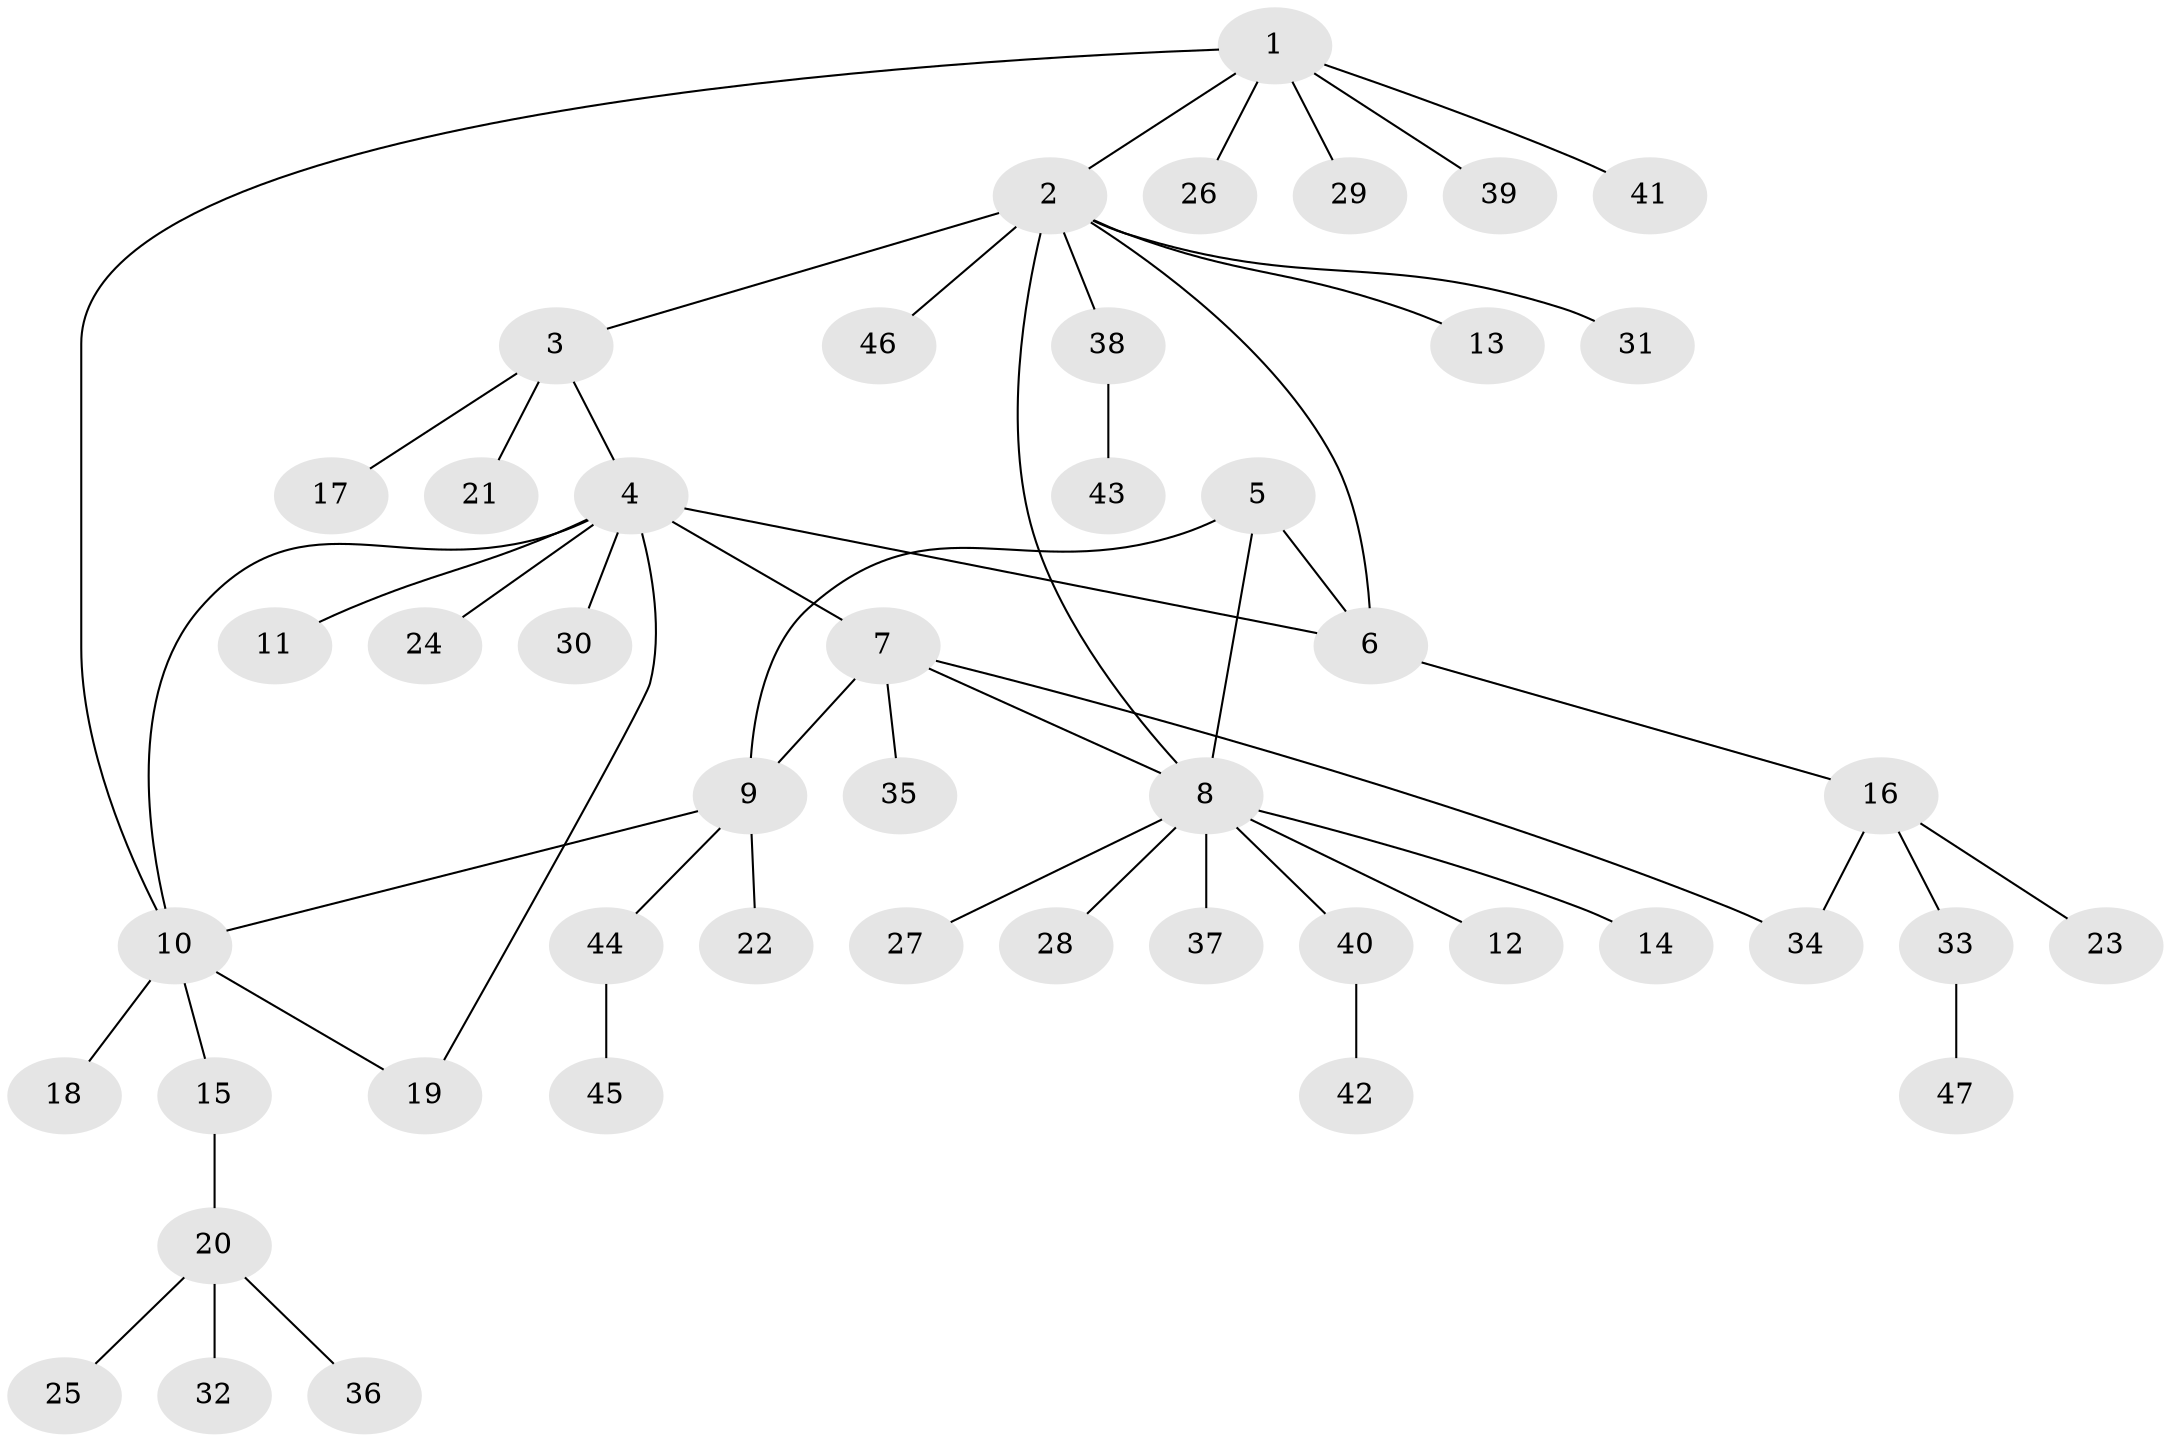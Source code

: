 // Generated by graph-tools (version 1.1) at 2025/15/03/09/25 04:15:46]
// undirected, 47 vertices, 54 edges
graph export_dot {
graph [start="1"]
  node [color=gray90,style=filled];
  1;
  2;
  3;
  4;
  5;
  6;
  7;
  8;
  9;
  10;
  11;
  12;
  13;
  14;
  15;
  16;
  17;
  18;
  19;
  20;
  21;
  22;
  23;
  24;
  25;
  26;
  27;
  28;
  29;
  30;
  31;
  32;
  33;
  34;
  35;
  36;
  37;
  38;
  39;
  40;
  41;
  42;
  43;
  44;
  45;
  46;
  47;
  1 -- 2;
  1 -- 10;
  1 -- 26;
  1 -- 29;
  1 -- 39;
  1 -- 41;
  2 -- 3;
  2 -- 6;
  2 -- 8;
  2 -- 13;
  2 -- 31;
  2 -- 38;
  2 -- 46;
  3 -- 4;
  3 -- 17;
  3 -- 21;
  4 -- 6;
  4 -- 7;
  4 -- 10;
  4 -- 11;
  4 -- 19;
  4 -- 24;
  4 -- 30;
  5 -- 6;
  5 -- 8;
  5 -- 9;
  6 -- 16;
  7 -- 8;
  7 -- 9;
  7 -- 34;
  7 -- 35;
  8 -- 12;
  8 -- 14;
  8 -- 27;
  8 -- 28;
  8 -- 37;
  8 -- 40;
  9 -- 10;
  9 -- 22;
  9 -- 44;
  10 -- 15;
  10 -- 18;
  10 -- 19;
  15 -- 20;
  16 -- 23;
  16 -- 33;
  16 -- 34;
  20 -- 25;
  20 -- 32;
  20 -- 36;
  33 -- 47;
  38 -- 43;
  40 -- 42;
  44 -- 45;
}
